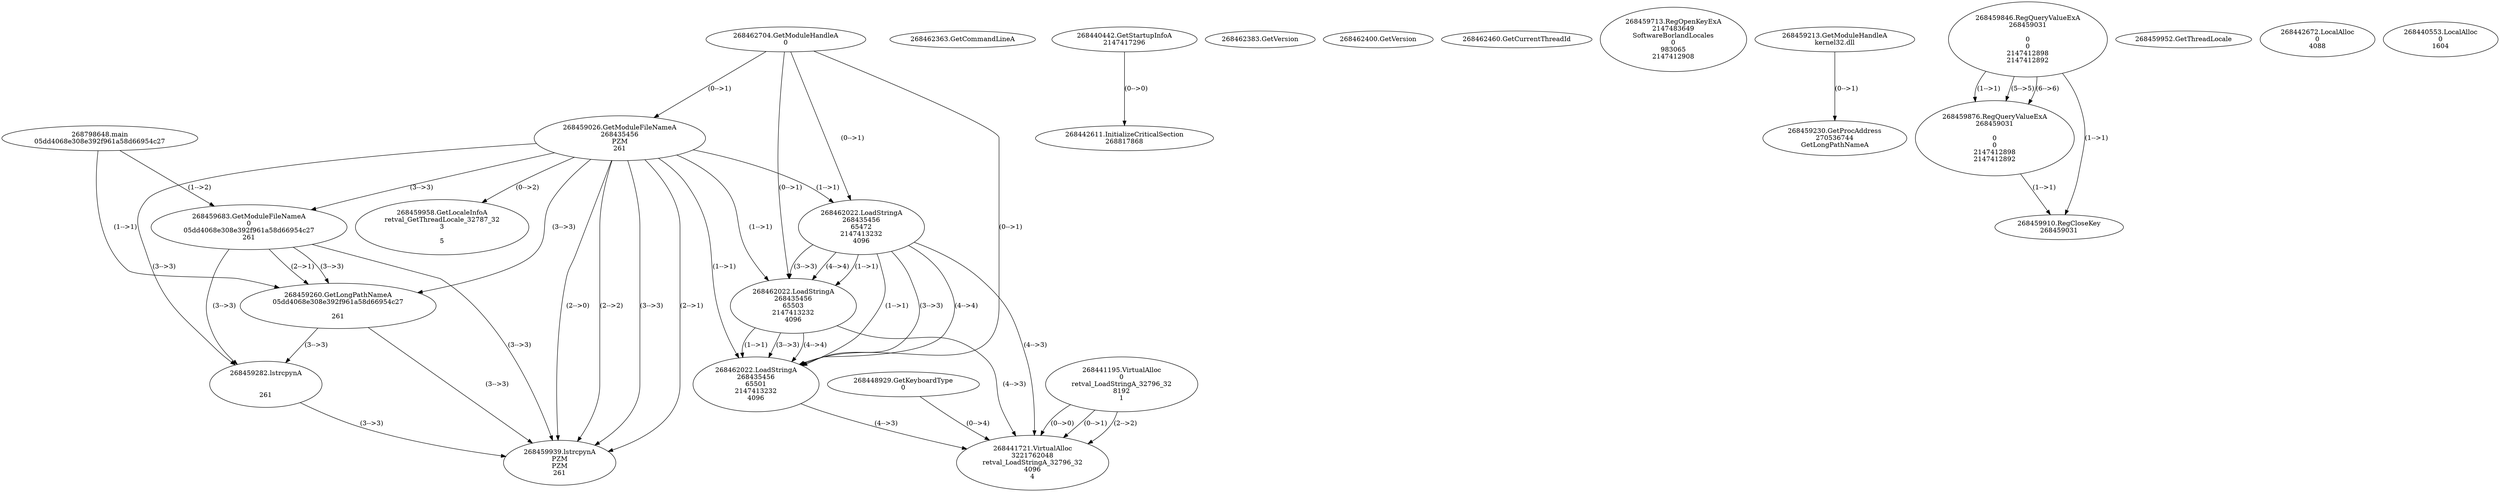 // Global SCDG with merge call
digraph {
	0 [label="268798648.main
05dd4068e308e392f961a58d66954c27"]
	1 [label="268462704.GetModuleHandleA
0"]
	2 [label="268448929.GetKeyboardType
0"]
	3 [label="268462363.GetCommandLineA
"]
	4 [label="268440442.GetStartupInfoA
2147417296"]
	5 [label="268462383.GetVersion
"]
	6 [label="268462400.GetVersion
"]
	7 [label="268462460.GetCurrentThreadId
"]
	8 [label="268459026.GetModuleFileNameA
268435456
PZM
261"]
	1 -> 8 [label="(0-->1)"]
	9 [label="268459683.GetModuleFileNameA
0
05dd4068e308e392f961a58d66954c27
261"]
	0 -> 9 [label="(1-->2)"]
	8 -> 9 [label="(3-->3)"]
	10 [label="268459713.RegOpenKeyExA
2147483649
Software\Borland\Locales
0
983065
2147412908"]
	11 [label="268459213.GetModuleHandleA
kernel32.dll"]
	12 [label="268459230.GetProcAddress
270536744
GetLongPathNameA"]
	11 -> 12 [label="(0-->1)"]
	13 [label="268459260.GetLongPathNameA
05dd4068e308e392f961a58d66954c27

261"]
	0 -> 13 [label="(1-->1)"]
	9 -> 13 [label="(2-->1)"]
	8 -> 13 [label="(3-->3)"]
	9 -> 13 [label="(3-->3)"]
	14 [label="268459282.lstrcpynA


261"]
	8 -> 14 [label="(3-->3)"]
	9 -> 14 [label="(3-->3)"]
	13 -> 14 [label="(3-->3)"]
	15 [label="268459846.RegQueryValueExA
268459031

0
0
2147412898
2147412892"]
	16 [label="268459876.RegQueryValueExA
268459031

0
0
2147412898
2147412892"]
	15 -> 16 [label="(1-->1)"]
	15 -> 16 [label="(5-->5)"]
	15 -> 16 [label="(6-->6)"]
	17 [label="268459910.RegCloseKey
268459031"]
	15 -> 17 [label="(1-->1)"]
	16 -> 17 [label="(1-->1)"]
	18 [label="268459939.lstrcpynA
PZM
PZM
261"]
	8 -> 18 [label="(2-->1)"]
	8 -> 18 [label="(2-->2)"]
	8 -> 18 [label="(3-->3)"]
	9 -> 18 [label="(3-->3)"]
	13 -> 18 [label="(3-->3)"]
	14 -> 18 [label="(3-->3)"]
	8 -> 18 [label="(2-->0)"]
	19 [label="268459952.GetThreadLocale
"]
	20 [label="268459958.GetLocaleInfoA
retval_GetThreadLocale_32787_32
3

5"]
	8 -> 20 [label="(0-->2)"]
	21 [label="268462022.LoadStringA
268435456
65472
2147413232
4096"]
	1 -> 21 [label="(0-->1)"]
	8 -> 21 [label="(1-->1)"]
	22 [label="268462022.LoadStringA
268435456
65503
2147413232
4096"]
	1 -> 22 [label="(0-->1)"]
	8 -> 22 [label="(1-->1)"]
	21 -> 22 [label="(1-->1)"]
	21 -> 22 [label="(3-->3)"]
	21 -> 22 [label="(4-->4)"]
	23 [label="268462022.LoadStringA
268435456
65501
2147413232
4096"]
	1 -> 23 [label="(0-->1)"]
	8 -> 23 [label="(1-->1)"]
	21 -> 23 [label="(1-->1)"]
	22 -> 23 [label="(1-->1)"]
	21 -> 23 [label="(3-->3)"]
	22 -> 23 [label="(3-->3)"]
	21 -> 23 [label="(4-->4)"]
	22 -> 23 [label="(4-->4)"]
	24 [label="268442611.InitializeCriticalSection
268817868"]
	4 -> 24 [label="(0-->0)"]
	25 [label="268442672.LocalAlloc
0
4088"]
	26 [label="268441195.VirtualAlloc
0
retval_LoadStringA_32796_32
8192
1"]
	27 [label="268440553.LocalAlloc
0
1604"]
	28 [label="268441721.VirtualAlloc
3221762048
retval_LoadStringA_32796_32
4096
4"]
	26 -> 28 [label="(0-->1)"]
	26 -> 28 [label="(2-->2)"]
	21 -> 28 [label="(4-->3)"]
	22 -> 28 [label="(4-->3)"]
	23 -> 28 [label="(4-->3)"]
	2 -> 28 [label="(0-->4)"]
	26 -> 28 [label="(0-->0)"]
}
